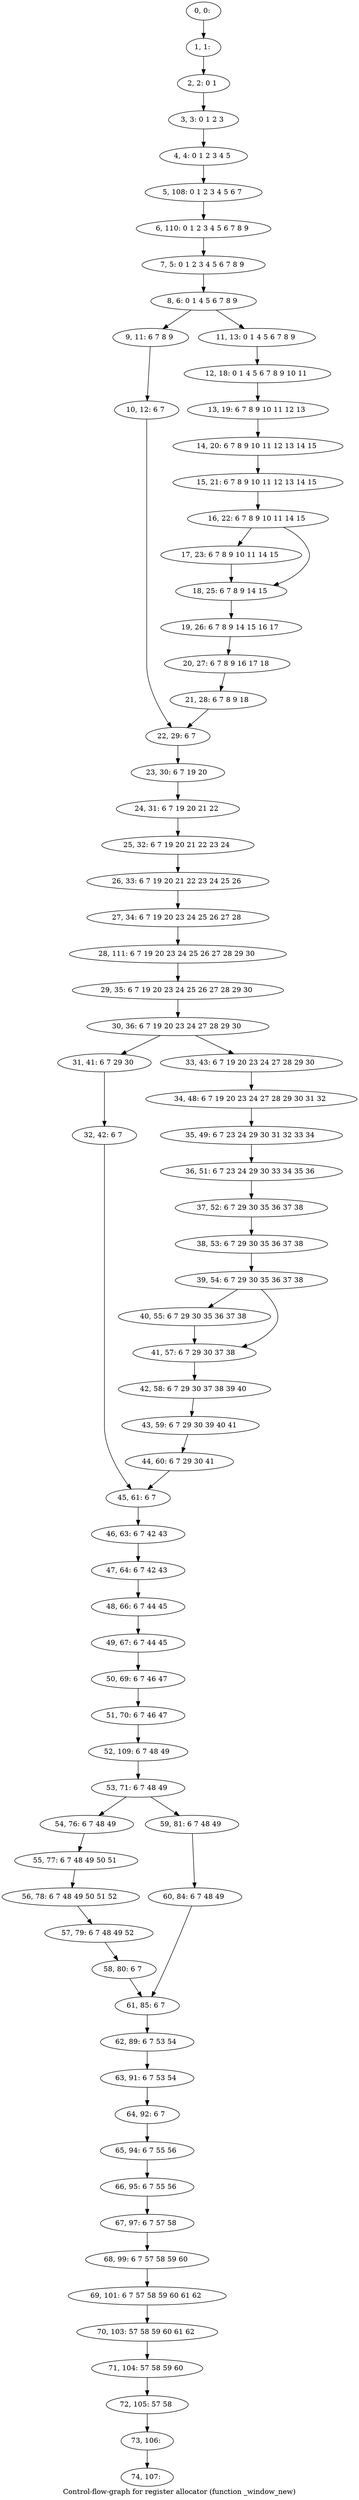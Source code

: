 digraph G {
graph [label="Control-flow-graph for register allocator (function _window_new)"]
0[label="0, 0: "];
1[label="1, 1: "];
2[label="2, 2: 0 1 "];
3[label="3, 3: 0 1 2 3 "];
4[label="4, 4: 0 1 2 3 4 5 "];
5[label="5, 108: 0 1 2 3 4 5 6 7 "];
6[label="6, 110: 0 1 2 3 4 5 6 7 8 9 "];
7[label="7, 5: 0 1 2 3 4 5 6 7 8 9 "];
8[label="8, 6: 0 1 4 5 6 7 8 9 "];
9[label="9, 11: 6 7 8 9 "];
10[label="10, 12: 6 7 "];
11[label="11, 13: 0 1 4 5 6 7 8 9 "];
12[label="12, 18: 0 1 4 5 6 7 8 9 10 11 "];
13[label="13, 19: 6 7 8 9 10 11 12 13 "];
14[label="14, 20: 6 7 8 9 10 11 12 13 14 15 "];
15[label="15, 21: 6 7 8 9 10 11 12 13 14 15 "];
16[label="16, 22: 6 7 8 9 10 11 14 15 "];
17[label="17, 23: 6 7 8 9 10 11 14 15 "];
18[label="18, 25: 6 7 8 9 14 15 "];
19[label="19, 26: 6 7 8 9 14 15 16 17 "];
20[label="20, 27: 6 7 8 9 16 17 18 "];
21[label="21, 28: 6 7 8 9 18 "];
22[label="22, 29: 6 7 "];
23[label="23, 30: 6 7 19 20 "];
24[label="24, 31: 6 7 19 20 21 22 "];
25[label="25, 32: 6 7 19 20 21 22 23 24 "];
26[label="26, 33: 6 7 19 20 21 22 23 24 25 26 "];
27[label="27, 34: 6 7 19 20 23 24 25 26 27 28 "];
28[label="28, 111: 6 7 19 20 23 24 25 26 27 28 29 30 "];
29[label="29, 35: 6 7 19 20 23 24 25 26 27 28 29 30 "];
30[label="30, 36: 6 7 19 20 23 24 27 28 29 30 "];
31[label="31, 41: 6 7 29 30 "];
32[label="32, 42: 6 7 "];
33[label="33, 43: 6 7 19 20 23 24 27 28 29 30 "];
34[label="34, 48: 6 7 19 20 23 24 27 28 29 30 31 32 "];
35[label="35, 49: 6 7 23 24 29 30 31 32 33 34 "];
36[label="36, 51: 6 7 23 24 29 30 33 34 35 36 "];
37[label="37, 52: 6 7 29 30 35 36 37 38 "];
38[label="38, 53: 6 7 29 30 35 36 37 38 "];
39[label="39, 54: 6 7 29 30 35 36 37 38 "];
40[label="40, 55: 6 7 29 30 35 36 37 38 "];
41[label="41, 57: 6 7 29 30 37 38 "];
42[label="42, 58: 6 7 29 30 37 38 39 40 "];
43[label="43, 59: 6 7 29 30 39 40 41 "];
44[label="44, 60: 6 7 29 30 41 "];
45[label="45, 61: 6 7 "];
46[label="46, 63: 6 7 42 43 "];
47[label="47, 64: 6 7 42 43 "];
48[label="48, 66: 6 7 44 45 "];
49[label="49, 67: 6 7 44 45 "];
50[label="50, 69: 6 7 46 47 "];
51[label="51, 70: 6 7 46 47 "];
52[label="52, 109: 6 7 48 49 "];
53[label="53, 71: 6 7 48 49 "];
54[label="54, 76: 6 7 48 49 "];
55[label="55, 77: 6 7 48 49 50 51 "];
56[label="56, 78: 6 7 48 49 50 51 52 "];
57[label="57, 79: 6 7 48 49 52 "];
58[label="58, 80: 6 7 "];
59[label="59, 81: 6 7 48 49 "];
60[label="60, 84: 6 7 48 49 "];
61[label="61, 85: 6 7 "];
62[label="62, 89: 6 7 53 54 "];
63[label="63, 91: 6 7 53 54 "];
64[label="64, 92: 6 7 "];
65[label="65, 94: 6 7 55 56 "];
66[label="66, 95: 6 7 55 56 "];
67[label="67, 97: 6 7 57 58 "];
68[label="68, 99: 6 7 57 58 59 60 "];
69[label="69, 101: 6 7 57 58 59 60 61 62 "];
70[label="70, 103: 57 58 59 60 61 62 "];
71[label="71, 104: 57 58 59 60 "];
72[label="72, 105: 57 58 "];
73[label="73, 106: "];
74[label="74, 107: "];
0->1 ;
1->2 ;
2->3 ;
3->4 ;
4->5 ;
5->6 ;
6->7 ;
7->8 ;
8->9 ;
8->11 ;
9->10 ;
10->22 ;
11->12 ;
12->13 ;
13->14 ;
14->15 ;
15->16 ;
16->17 ;
16->18 ;
17->18 ;
18->19 ;
19->20 ;
20->21 ;
21->22 ;
22->23 ;
23->24 ;
24->25 ;
25->26 ;
26->27 ;
27->28 ;
28->29 ;
29->30 ;
30->31 ;
30->33 ;
31->32 ;
32->45 ;
33->34 ;
34->35 ;
35->36 ;
36->37 ;
37->38 ;
38->39 ;
39->40 ;
39->41 ;
40->41 ;
41->42 ;
42->43 ;
43->44 ;
44->45 ;
45->46 ;
46->47 ;
47->48 ;
48->49 ;
49->50 ;
50->51 ;
51->52 ;
52->53 ;
53->54 ;
53->59 ;
54->55 ;
55->56 ;
56->57 ;
57->58 ;
58->61 ;
59->60 ;
60->61 ;
61->62 ;
62->63 ;
63->64 ;
64->65 ;
65->66 ;
66->67 ;
67->68 ;
68->69 ;
69->70 ;
70->71 ;
71->72 ;
72->73 ;
73->74 ;
}

